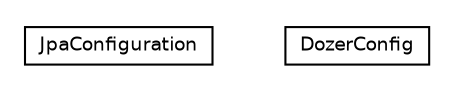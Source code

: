 #!/usr/local/bin/dot
#
# Class diagram 
# Generated by UMLGraph version R5_6 (http://www.umlgraph.org/)
#

digraph G {
	edge [fontname="Helvetica",fontsize=10,labelfontname="Helvetica",labelfontsize=10];
	node [fontname="Helvetica",fontsize=10,shape=plaintext];
	nodesep=0.25;
	ranksep=0.5;
	// net.ljcomputing.sr.config.JpaConfiguration
	c553 [label=<<table title="net.ljcomputing.sr.config.JpaConfiguration" border="0" cellborder="1" cellspacing="0" cellpadding="2" port="p" href="./JpaConfiguration.html">
		<tr><td><table border="0" cellspacing="0" cellpadding="1">
<tr><td align="center" balign="center"> JpaConfiguration </td></tr>
		</table></td></tr>
		</table>>, URL="./JpaConfiguration.html", fontname="Helvetica", fontcolor="black", fontsize=9.0];
	// net.ljcomputing.sr.config.DozerConfig
	c554 [label=<<table title="net.ljcomputing.sr.config.DozerConfig" border="0" cellborder="1" cellspacing="0" cellpadding="2" port="p" href="./DozerConfig.html">
		<tr><td><table border="0" cellspacing="0" cellpadding="1">
<tr><td align="center" balign="center"> DozerConfig </td></tr>
		</table></td></tr>
		</table>>, URL="./DozerConfig.html", fontname="Helvetica", fontcolor="black", fontsize=9.0];
}

